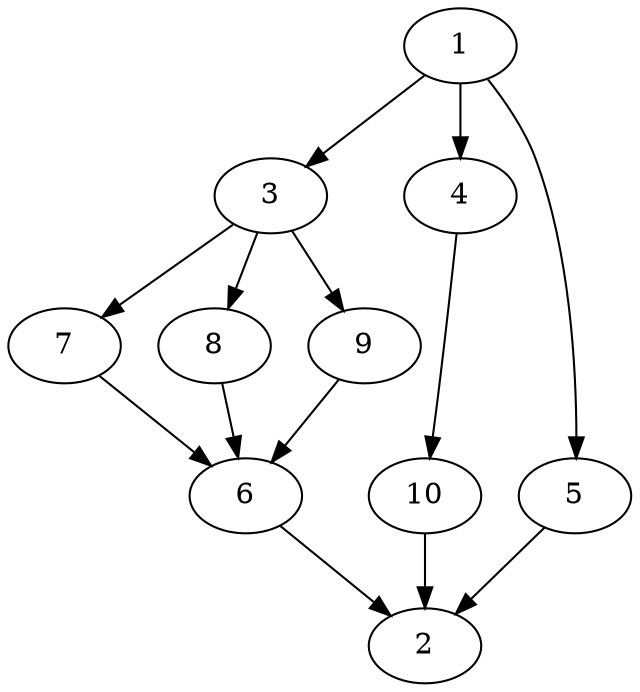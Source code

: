 digraph "SeriesParallel-MaxBf-3_Nodes_10_CCR_0.10_WeightType_Random" {
	1	 [Processor=0,Start=0,Weight=53];
	3	 [Processor=1,Start=56,Weight=53];
	1 -> 3	 [Weight=3];
	4	 [Processor=1,Start=205,Weight=107];
	1 -> 4	 [Weight=4];
	5	 [Processor=0,Start=53,Weight=96];
	1 -> 5	 [Weight=8];
	2	 [Processor=0,Start=384,Weight=64];
	7	 [Processor=1,Start=109,Weight=96];
	3 -> 7	 [Weight=5];
	8	 [Processor=0,Start=149,Weight=96];
	3 -> 8	 [Weight=6];
	9	 [Processor=0,Start=245,Weight=53];
	3 -> 9	 [Weight=5];
	10	 [Processor=1,Start=312,Weight=64];
	4 -> 10	 [Weight=7];
	5 -> 2	 [Weight=3];
	6	 [Processor=0,Start=298,Weight=86];
	6 -> 2	 [Weight=10];
	7 -> 6	 [Weight=4];
	8 -> 6	 [Weight=10];
	9 -> 6	 [Weight=8];
	10 -> 2	 [Weight=4];
}
